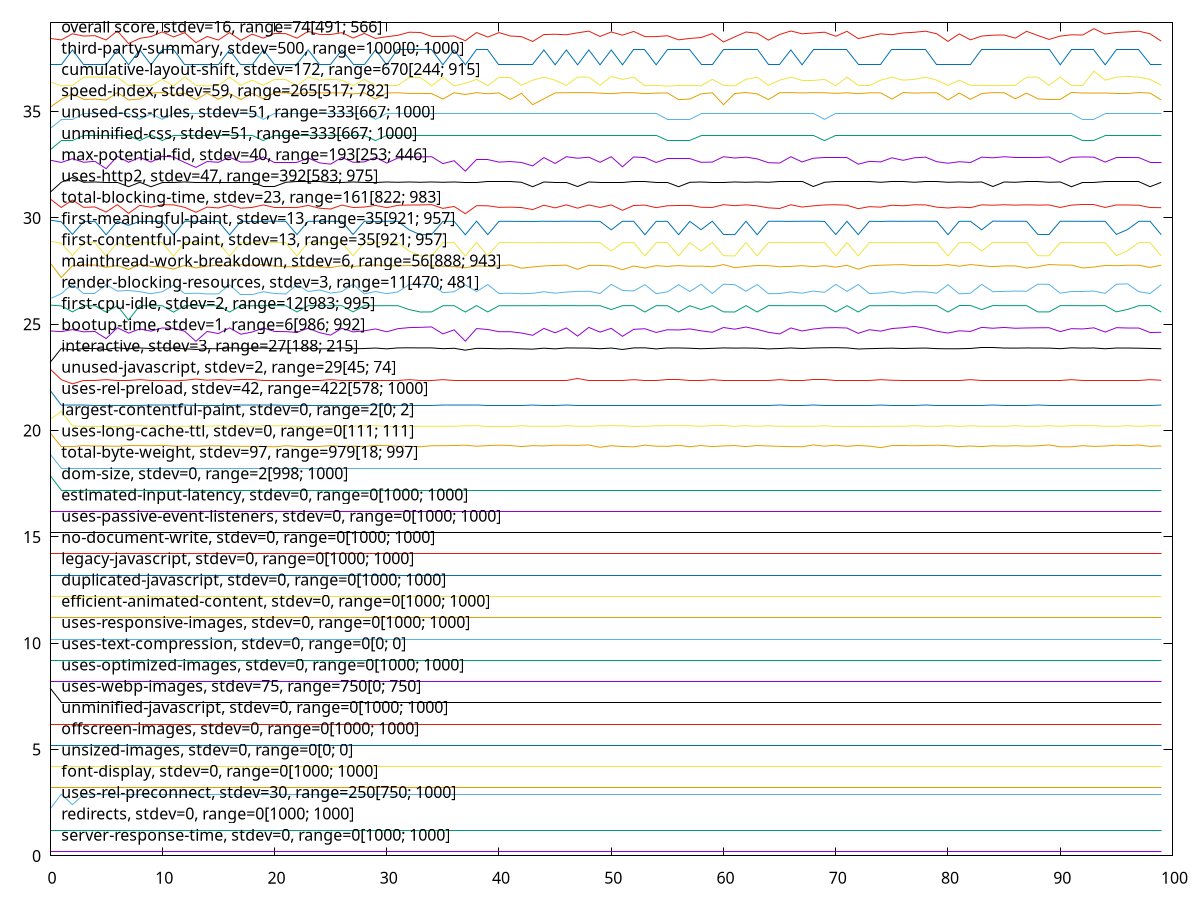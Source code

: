 $_serverResponseTime <<EOF
0.2
0.2
0.2
0.2
0.2
0.2
0.2
0.2
0.2
0.2
0.2
0.2
0.2
0.2
0.2
0.2
0.2
0.2
0.2
0.2
0.2
0.2
0.2
0.2
0.2
0.2
0.2
0.2
0.2
0.2
0.2
0.2
0.2
0.2
0.2
0.2
0.2
0.2
0.2
0.2
0.2
0.2
0.2
0.2
0.2
0.2
0.2
0.2
0.2
0.2
0.2
0.2
0.2
0.2
0.2
0.2
0.2
0.2
0.2
0.2
0.2
0.2
0.2
0.2
0.2
0.2
0.2
0.2
0.2
0.2
0.2
0.2
0.2
0.2
0.2
0.2
0.2
0.2
0.2
0.2
0.2
0.2
0.2
0.2
0.2
0.2
0.2
0.2
0.2
0.2
0.2
0.2
0.2
0.2
0.2
0.2
0.2
0.2
0.2
0.2
EOF
$_redirects <<EOF
1.2
1.2
1.2
1.2
1.2
1.2
1.2
1.2
1.2
1.2
1.2
1.2
1.2
1.2
1.2
1.2
1.2
1.2
1.2
1.2
1.2
1.2
1.2
1.2
1.2
1.2
1.2
1.2
1.2
1.2
1.2
1.2
1.2
1.2
1.2
1.2
1.2
1.2
1.2
1.2
1.2
1.2
1.2
1.2
1.2
1.2
1.2
1.2
1.2
1.2
1.2
1.2
1.2
1.2
1.2
1.2
1.2
1.2
1.2
1.2
1.2
1.2
1.2
1.2
1.2
1.2
1.2
1.2
1.2
1.2
1.2
1.2
1.2
1.2
1.2
1.2
1.2
1.2
1.2
1.2
1.2
1.2
1.2
1.2
1.2
1.2
1.2
1.2
1.2
1.2
1.2
1.2
1.2
1.2
1.2
1.2
1.2
1.2
1.2
1.2
EOF
$_usesRelPreconnect <<EOF
2.2
2.9000000000000004
2.410419998486837
2.9000000000000004
2.9000000000000004
2.9000000000000004
2.9000000000000004
2.9000000000000004
2.9000000000000004
2.9000000000000004
2.9000000000000004
2.9000000000000004
2.9000000000000004
2.9000000000000004
2.9000000000000004
2.9000000000000004
2.9000000000000004
2.9000000000000004
2.9000000000000004
2.9000000000000004
2.9000000000000004
2.9000000000000004
2.9000000000000004
2.9000000000000004
2.9000000000000004
2.9000000000000004
2.9000000000000004
2.9000000000000004
2.9000000000000004
2.9000000000000004
2.9000000000000004
2.9000000000000004
2.9000000000000004
2.9000000000000004
2.9000000000000004
2.9000000000000004
2.9000000000000004
2.9000000000000004
2.9000000000000004
2.9000000000000004
2.9000000000000004
2.9000000000000004
2.9000000000000004
2.9000000000000004
2.9000000000000004
2.9000000000000004
2.9000000000000004
2.9000000000000004
2.9000000000000004
2.9000000000000004
2.9000000000000004
2.9000000000000004
2.9000000000000004
2.9000000000000004
2.9000000000000004
2.9000000000000004
2.9000000000000004
2.9000000000000004
2.9000000000000004
2.9000000000000004
2.9000000000000004
2.9000000000000004
2.9000000000000004
2.9000000000000004
2.9000000000000004
2.9000000000000004
2.9000000000000004
2.9000000000000004
2.9000000000000004
2.9000000000000004
2.9000000000000004
2.9000000000000004
2.9000000000000004
2.9000000000000004
2.9000000000000004
2.9000000000000004
2.9000000000000004
2.9000000000000004
2.9000000000000004
2.9000000000000004
2.9000000000000004
2.9000000000000004
2.9000000000000004
2.9000000000000004
2.9000000000000004
2.9000000000000004
2.9000000000000004
2.9000000000000004
2.9000000000000004
2.9000000000000004
2.9000000000000004
2.9000000000000004
2.9000000000000004
2.9000000000000004
2.9000000000000004
2.9000000000000004
2.9000000000000004
2.9000000000000004
2.9000000000000004
2.9000000000000004
EOF
$_fontDisplay <<EOF
3.2
3.2
3.2
3.2
3.2
3.2
3.2
3.2
3.2
3.2
3.2
3.2
3.2
3.2
3.2
3.2
3.2
3.2
3.2
3.2
3.2
3.2
3.2
3.2
3.2
3.2
3.2
3.2
3.2
3.2
3.2
3.2
3.2
3.2
3.2
3.2
3.2
3.2
3.2
3.2
3.2
3.2
3.2
3.2
3.2
3.2
3.2
3.2
3.2
3.2
3.2
3.2
3.2
3.2
3.2
3.2
3.2
3.2
3.2
3.2
3.2
3.2
3.2
3.2
3.2
3.2
3.2
3.2
3.2
3.2
3.2
3.2
3.2
3.2
3.2
3.2
3.2
3.2
3.2
3.2
3.2
3.2
3.2
3.2
3.2
3.2
3.2
3.2
3.2
3.2
3.2
3.2
3.2
3.2
3.2
3.2
3.2
3.2
3.2
3.2
EOF
$_unsizedImages <<EOF
4.2
4.2
4.2
4.2
4.2
4.2
4.2
4.2
4.2
4.2
4.2
4.2
4.2
4.2
4.2
4.2
4.2
4.2
4.2
4.2
4.2
4.2
4.2
4.2
4.2
4.2
4.2
4.2
4.2
4.2
4.2
4.2
4.2
4.2
4.2
4.2
4.2
4.2
4.2
4.2
4.2
4.2
4.2
4.2
4.2
4.2
4.2
4.2
4.2
4.2
4.2
4.2
4.2
4.2
4.2
4.2
4.2
4.2
4.2
4.2
4.2
4.2
4.2
4.2
4.2
4.2
4.2
4.2
4.2
4.2
4.2
4.2
4.2
4.2
4.2
4.2
4.2
4.2
4.2
4.2
4.2
4.2
4.2
4.2
4.2
4.2
4.2
4.2
4.2
4.2
4.2
4.2
4.2
4.2
4.2
4.2
4.2
4.2
4.2
4.2
EOF
$_offscreenImages <<EOF
5.2
5.2
5.2
5.2
5.2
5.2
5.2
5.2
5.2
5.2
5.2
5.2
5.2
5.2
5.2
5.2
5.2
5.2
5.2
5.2
5.2
5.2
5.2
5.2
5.2
5.2
5.2
5.2
5.2
5.2
5.2
5.2
5.2
5.2
5.2
5.2
5.2
5.2
5.2
5.2
5.2
5.2
5.2
5.2
5.2
5.2
5.2
5.2
5.2
5.2
5.2
5.2
5.2
5.2
5.2
5.2
5.2
5.2
5.2
5.2
5.2
5.2
5.2
5.2
5.2
5.2
5.2
5.2
5.2
5.2
5.2
5.2
5.2
5.2
5.2
5.2
5.2
5.2
5.2
5.2
5.2
5.2
5.2
5.2
5.2
5.2
5.2
5.2
5.2
5.2
5.2
5.2
5.2
5.2
5.2
5.2
5.2
5.2
5.2
5.2
EOF
$_unminifiedJavascript <<EOF
6.2
6.2
6.2
6.2
6.2
6.2
6.2
6.2
6.2
6.2
6.2
6.2
6.2
6.2
6.2
6.2
6.2
6.2
6.2
6.2
6.2
6.2
6.2
6.2
6.2
6.2
6.2
6.2
6.2
6.2
6.2
6.2
6.2
6.2
6.2
6.2
6.2
6.2
6.2
6.2
6.2
6.2
6.2
6.2
6.2
6.2
6.2
6.2
6.2
6.2
6.2
6.2
6.2
6.2
6.2
6.2
6.2
6.2
6.2
6.2
6.2
6.2
6.2
6.2
6.2
6.2
6.2
6.2
6.2
6.2
6.2
6.2
6.2
6.2
6.2
6.2
6.2
6.2
6.2
6.2
6.2
6.2
6.2
6.2
6.2
6.2
6.2
6.2
6.2
6.2
6.2
6.2
6.2
6.2
6.2
6.2
6.2
6.2
6.2
6.2
EOF
$_usesWebpImages <<EOF
7.9
7.2
7.2
7.2
7.2
7.2
7.2
7.2
7.2
7.2
7.2
7.2
7.2
7.2
7.2
7.2
7.2
7.2
7.2
7.2
7.2
7.2
7.2
7.2
7.2
7.2
7.2
7.2
7.2
7.2
7.2
7.2
7.2
7.2
7.2
7.2
7.2
7.2
7.2
7.2
7.2
7.2
7.2
7.2
7.2
7.2
7.2
7.2
7.2
7.2
7.2
7.2
7.2
7.2
7.2
7.2
7.2
7.2
7.2
7.2
7.2
7.2
7.2
7.2
7.2
7.2
7.2
7.2
7.2
7.2
7.2
7.2
7.2
7.2
7.2
7.2
7.2
7.2
7.2
7.2
7.2
7.2
7.2
7.2
7.2
7.2
7.2
7.2
7.2
7.2
7.2
7.2
7.2
7.2
7.2
7.2
7.2
7.2
7.2
7.2
EOF
$_usesOptimizedImages <<EOF
8.2
8.2
8.2
8.2
8.2
8.2
8.2
8.2
8.2
8.2
8.2
8.2
8.2
8.2
8.2
8.2
8.2
8.2
8.2
8.2
8.2
8.2
8.2
8.2
8.2
8.2
8.2
8.2
8.2
8.2
8.2
8.2
8.2
8.2
8.2
8.2
8.2
8.2
8.2
8.2
8.2
8.2
8.2
8.2
8.2
8.2
8.2
8.2
8.2
8.2
8.2
8.2
8.2
8.2
8.2
8.2
8.2
8.2
8.2
8.2
8.2
8.2
8.2
8.2
8.2
8.2
8.2
8.2
8.2
8.2
8.2
8.2
8.2
8.2
8.2
8.2
8.2
8.2
8.2
8.2
8.2
8.2
8.2
8.2
8.2
8.2
8.2
8.2
8.2
8.2
8.2
8.2
8.2
8.2
8.2
8.2
8.2
8.2
8.2
8.2
EOF
$_usesTextCompression <<EOF
9.2
9.2
9.2
9.2
9.2
9.2
9.2
9.2
9.2
9.2
9.2
9.2
9.2
9.2
9.2
9.2
9.2
9.2
9.2
9.2
9.2
9.2
9.2
9.2
9.2
9.2
9.2
9.2
9.2
9.2
9.2
9.2
9.2
9.2
9.2
9.2
9.2
9.2
9.2
9.2
9.2
9.2
9.2
9.2
9.2
9.2
9.2
9.2
9.2
9.2
9.2
9.2
9.2
9.2
9.2
9.2
9.2
9.2
9.2
9.2
9.2
9.2
9.2
9.2
9.2
9.2
9.2
9.2
9.2
9.2
9.2
9.2
9.2
9.2
9.2
9.2
9.2
9.2
9.2
9.2
9.2
9.2
9.2
9.2
9.2
9.2
9.2
9.2
9.2
9.2
9.2
9.2
9.2
9.2
9.2
9.2
9.2
9.2
9.2
9.2
EOF
$_usesResponsiveImages <<EOF
10.2
10.2
10.2
10.2
10.2
10.2
10.2
10.2
10.2
10.2
10.2
10.2
10.2
10.2
10.2
10.2
10.2
10.2
10.2
10.2
10.2
10.2
10.2
10.2
10.2
10.2
10.2
10.2
10.2
10.2
10.2
10.2
10.2
10.2
10.2
10.2
10.2
10.2
10.2
10.2
10.2
10.2
10.2
10.2
10.2
10.2
10.2
10.2
10.2
10.2
10.2
10.2
10.2
10.2
10.2
10.2
10.2
10.2
10.2
10.2
10.2
10.2
10.2
10.2
10.2
10.2
10.2
10.2
10.2
10.2
10.2
10.2
10.2
10.2
10.2
10.2
10.2
10.2
10.2
10.2
10.2
10.2
10.2
10.2
10.2
10.2
10.2
10.2
10.2
10.2
10.2
10.2
10.2
10.2
10.2
10.2
10.2
10.2
10.2
10.2
EOF
$_efficientAnimatedContent <<EOF
11.2
11.2
11.2
11.2
11.2
11.2
11.2
11.2
11.2
11.2
11.2
11.2
11.2
11.2
11.2
11.2
11.2
11.2
11.2
11.2
11.2
11.2
11.2
11.2
11.2
11.2
11.2
11.2
11.2
11.2
11.2
11.2
11.2
11.2
11.2
11.2
11.2
11.2
11.2
11.2
11.2
11.2
11.2
11.2
11.2
11.2
11.2
11.2
11.2
11.2
11.2
11.2
11.2
11.2
11.2
11.2
11.2
11.2
11.2
11.2
11.2
11.2
11.2
11.2
11.2
11.2
11.2
11.2
11.2
11.2
11.2
11.2
11.2
11.2
11.2
11.2
11.2
11.2
11.2
11.2
11.2
11.2
11.2
11.2
11.2
11.2
11.2
11.2
11.2
11.2
11.2
11.2
11.2
11.2
11.2
11.2
11.2
11.2
11.2
11.2
EOF
$_duplicatedJavascript <<EOF
12.2
12.2
12.2
12.2
12.2
12.2
12.2
12.2
12.2
12.2
12.2
12.2
12.2
12.2
12.2
12.2
12.2
12.2
12.2
12.2
12.2
12.2
12.2
12.2
12.2
12.2
12.2
12.2
12.2
12.2
12.2
12.2
12.2
12.2
12.2
12.2
12.2
12.2
12.2
12.2
12.2
12.2
12.2
12.2
12.2
12.2
12.2
12.2
12.2
12.2
12.2
12.2
12.2
12.2
12.2
12.2
12.2
12.2
12.2
12.2
12.2
12.2
12.2
12.2
12.2
12.2
12.2
12.2
12.2
12.2
12.2
12.2
12.2
12.2
12.2
12.2
12.2
12.2
12.2
12.2
12.2
12.2
12.2
12.2
12.2
12.2
12.2
12.2
12.2
12.2
12.2
12.2
12.2
12.2
12.2
12.2
12.2
12.2
12.2
12.2
EOF
$_legacyJavascript <<EOF
13.2
13.2
13.2
13.2
13.2
13.2
13.2
13.2
13.2
13.2
13.2
13.2
13.2
13.2
13.2
13.2
13.2
13.2
13.2
13.2
13.2
13.2
13.2
13.2
13.2
13.2
13.2
13.2
13.2
13.2
13.2
13.2
13.2
13.2
13.2
13.2
13.2
13.2
13.2
13.2
13.2
13.2
13.2
13.2
13.2
13.2
13.2
13.2
13.2
13.2
13.2
13.2
13.2
13.2
13.2
13.2
13.2
13.2
13.2
13.2
13.2
13.2
13.2
13.2
13.2
13.2
13.2
13.2
13.2
13.2
13.2
13.2
13.2
13.2
13.2
13.2
13.2
13.2
13.2
13.2
13.2
13.2
13.2
13.2
13.2
13.2
13.2
13.2
13.2
13.2
13.2
13.2
13.2
13.2
13.2
13.2
13.2
13.2
13.2
13.2
EOF
$_noDocumentWrite <<EOF
14.2
14.2
14.2
14.2
14.2
14.2
14.2
14.2
14.2
14.2
14.2
14.2
14.2
14.2
14.2
14.2
14.2
14.2
14.2
14.2
14.2
14.2
14.2
14.2
14.2
14.2
14.2
14.2
14.2
14.2
14.2
14.2
14.2
14.2
14.2
14.2
14.2
14.2
14.2
14.2
14.2
14.2
14.2
14.2
14.2
14.2
14.2
14.2
14.2
14.2
14.2
14.2
14.2
14.2
14.2
14.2
14.2
14.2
14.2
14.2
14.2
14.2
14.2
14.2
14.2
14.2
14.2
14.2
14.2
14.2
14.2
14.2
14.2
14.2
14.2
14.2
14.2
14.2
14.2
14.2
14.2
14.2
14.2
14.2
14.2
14.2
14.2
14.2
14.2
14.2
14.2
14.2
14.2
14.2
14.2
14.2
14.2
14.2
14.2
14.2
EOF
$_usesPassiveEventListeners <<EOF
15.2
15.2
15.2
15.2
15.2
15.2
15.2
15.2
15.2
15.2
15.2
15.2
15.2
15.2
15.2
15.2
15.2
15.2
15.2
15.2
15.2
15.2
15.2
15.2
15.2
15.2
15.2
15.2
15.2
15.2
15.2
15.2
15.2
15.2
15.2
15.2
15.2
15.2
15.2
15.2
15.2
15.2
15.2
15.2
15.2
15.2
15.2
15.2
15.2
15.2
15.2
15.2
15.2
15.2
15.2
15.2
15.2
15.2
15.2
15.2
15.2
15.2
15.2
15.2
15.2
15.2
15.2
15.2
15.2
15.2
15.2
15.2
15.2
15.2
15.2
15.2
15.2
15.2
15.2
15.2
15.2
15.2
15.2
15.2
15.2
15.2
15.2
15.2
15.2
15.2
15.2
15.2
15.2
15.2
15.2
15.2
15.2
15.2
15.2
15.2
EOF
$_estimatedInputLatency <<EOF
16.2
16.2
16.2
16.2
16.2
16.2
16.2
16.2
16.2
16.2
16.2
16.2
16.2
16.2
16.2
16.2
16.2
16.2
16.2
16.2
16.2
16.2
16.2
16.2
16.2
16.2
16.2
16.2
16.2
16.2
16.2
16.2
16.2
16.2
16.2
16.2
16.2
16.2
16.2
16.2
16.2
16.2
16.2
16.2
16.2
16.2
16.2
16.2
16.2
16.2
16.2
16.2
16.2
16.2
16.2
16.2
16.2
16.2
16.2
16.2
16.2
16.2
16.2
16.2
16.2
16.2
16.2
16.2
16.2
16.2
16.2
16.2
16.2
16.2
16.2
16.2
16.2
16.2
16.2
16.2
16.2
16.2
16.2
16.2
16.2
16.2
16.2
16.2
16.2
16.2
16.2
16.2
16.2
16.2
16.2
16.2
16.2
16.2
16.2
16.2
EOF
$_domSize <<EOF
17.9
17.2
17.2
17.2
17.2
17.2
17.2
17.2
17.2
17.2
17.2
17.2
17.2
17.2
17.2
17.2
17.2
17.2
17.2
17.2
17.2
17.2
17.2
17.2
17.2
17.2
17.2
17.2
17.2
17.2
17.2
17.2
17.2
17.2
17.2
17.2
17.2
17.2
17.2
17.2
17.2
17.2
17.2
17.2
17.2
17.2
17.2
17.2
17.2
17.2
17.2
17.2
17.2
17.2
17.2
17.2
17.2
17.2
17.2
17.2
17.2
17.2
17.2
17.2
17.2
17.2
17.2
17.2
17.2
17.2
17.2
17.2
17.2
17.2
17.2
17.2
17.2
17.2
17.2
17.2
17.2
17.2
17.2
17.2
17.2
17.2
17.2
17.2
17.2
17.2
17.2
17.2
17.2
17.2
17.2
17.2
17.2
17.2
17.2
17.2
EOF
$_totalByteWeight <<EOF
18.9
18.20001878375414
18.20000023935537
18.200000277148717
18.20000034013788
18.2000004913131
18.200000201562123
18.20000034013788
18.200000440921166
18.20000031494218
18.20000060469566
18.2
18.200000327540025
18.200000151171302
18.200000503911113
18.200000415725274
18.200000277148717
18.20000025195314
18.20000016376899
18.20000005039024
18.200000113378312
18.200000125975965
18.20000036533363
18.200000100780674
18.20000017636669
18.200000503911113
18.20000055430329
18.200000125975965
18.200000226757606
18.200000566901362
18.200000277148717
18.200000012597542
18.20000013857363
18.20000006298783
18.200000415725274
18.20000061729378
18.20000036533363
18.20000034013788
18.20000025195314
18.200000277148717
18.20000051650914
18.20000008818305
18.20000031494218
18.20000016376899
18.2000001889644
18.2
18.200000377931524
18.200000289746527
18.200000201562123
18.200000403127344
18.200000302344346
18.20000025195314
18.20000013857363
18.200000151171302
18.200000503911113
18.20000013857363
18.20000045351913
18.20000052910718
18.200000264550923
18.200000125975965
18.200000277148717
18.20000023935537
18.20000017636669
18.2000004787151
18.200000264550923
18.20000031494218
18.200000125975965
18.20000006298783
18.200000680284575
18.200000201562123
18.200000125975965
18.200000201562123
18.20000034013788
18.200000277148717
18.200000037792663
18.20000039052943
18.20000055430329
18.200000201562123
18.20000046611711
18.20000051650914
18.200000415725274
18.20000023935537
18.20000023935537
18.20000031494218
18.20000039052943
18.20000035273575
18.200000377931524
18.20000052910718
18.200000428323214
18.20000051650914
18.20000013857363
18.200000289746527
18.20000021415986
18.20000039052943
18.20000025195314
18.200000327540025
18.200000377931524
18.20000021415986
18.200000125975965
18.200000264550923
EOF
$_usesLongCacheTtl <<EOF
19.9
19.246865894717427
19.24960681472533
19.295113666606703
19.27510473847314
19.272905802415284
19.2627740882392
19.298659737684506
19.296747603199076
19.28716837494848
19.308277140124183
19.270197793900564
19.273725808810262
19.262221300069946
19.281956547943086
19.28444806473996
19.266327408009783
19.260854644075987
19.25838854448015
19.253436718927198
19.2372750499208
19.28689503451437
19.254543558334415
19.249877334882996
19.249883272194673
19.293206390833156
19.26413462261942
19.269299146003934
19.249070879862945
19.30280407194343
19.294532963025485
19.261941843600653
19.265786867444444
19.239481538263316
19.28989438383395
19.29044846787001
19.299341848499527
19.31347842931008
19.266091664899957
19.29428751163513
19.31623490506502
19.300592804396327
19.248810642280574
19.292647455048787
19.281136532604343
19.3123773731983
19.311557580539343
19.305798634689513
19.322801483424172
19.215444246483166
19.289068234576764
19.253403064927948
19.234815152239044
19.316222654038675
19.26714740725616
19.25920853509987
19.30828326557212
19.240826974109442
19.30000505683437
19.246319243147337
19.27976984235187
19.297019671595574
19.248244775298932
19.29949942380659
19.27719557122184
19.258409290002366
19.249058629928033
19.243312666588793
19.325535022276334
19.268008059823575
19.31457029878043
19.258661874588153
19.30141284087873
19.27043226273323
19.2
19.294026419288357
19.299507080527736
19.289245714942574
19.301255265172205
19.311290101005845
19.291276149965636
19.24599261349395
19.275926278554675
19.248197596086552
19.288357854130012
19.27230582610432
19.289634568599606
19.26991137019689
19.287148723528063
19.324162126034953
19.24040961276723
19.23892723593513
19.29322560598054
19.257568554752407
19.274011394813545
19.314576424279167
19.29294613802953
19.321589302915253
19.255922452945207
19.281405277028455
EOF
$_largestContentfulPaint <<EOF
20.518104906007697
20.9
20.222169329375536
20.20097288612636
20.201347331129217
20.20123550996612
20.201230352218104
20.226378609133302
20.229356692820218
20.200946814804137
20.229466024688556
20.200903591701273
20.200009897189478
20.226330756247613
20.20111218026573
20.2262719719245
20.201124234858167
20.226692657651114
20.20091760530997
20.22974543704876
20.227455195509133
20.226362479521015
20.201470198520763
20.201617483631683
20.20168411882899
20.226768817495945
20.201255944992315
20.201746627565235
20.227034646317872
20.228980939871434
20.20158275933597
20.20132420193095
20.201435285691947
20.201287318148694
20.20170436539979
20.200991812763046
20.201380018159956
20.226280785914778
20.230685974450505
20.20142408189088
20.2014265076089
20.20141185708524
20.22650438216786
20.201035013793867
20.201591190387354
20.201219056695574
20.23037802514288
20.201402617483033
20.201459761114567
20.226544899103494
20.23001942695107
20.227043876343842
20.2
20.20134222797735
20.22664003915321
20.229816377286248
20.229436164139834
20.229332067795646
20.20186462353004
20.22741798631154
20.22748637547543
20.201321678104
20.230345239651534
20.20138796357309
20.227092578771362
20.20176086178862
20.20131309800766
20.201655866946474
20.201781304309424
20.229496664286494
20.201605090333466
20.20147302258449
20.201478599850205
20.20157134864212
20.201054536365287
20.20173456746957
20.20140294330098
20.23000750857914
20.20177546956171
20.201584782878022
20.226479251055597
20.20160098845582
20.227026508241522
20.201611634564742
20.202090174611097
20.201534090225564
20.23007375783142
20.201528681533908
20.20175746954795
20.23026119866015
20.201604586070463
20.23023929238061
20.229458940725355
20.22974189110812
20.201605690658333
20.20186358148892
20.231198116071806
20.201370638252655
20.22684400117649
20.226346343560927
EOF
$_usesRelPreload <<EOF
21.9
21.2
21.203689064558628
21.201844532279313
21.20276679841897
21.20276679841897
21.20276679841897
21.20276679841897
21.20276679841897
21.201844532279313
21.20276679841897
21.201844532279313
21.20276679841897
21.201844532279313
21.201844532279313
21.201844532279313
21.201844532279313
21.20276679841897
21.201844532279313
21.20276679841897
21.203689064558628
21.20276679841897
21.20276679841897
21.20276679841897
21.20276679841897
21.20276679841897
21.20276679841897
21.20276679841897
21.20276679841897
21.201844532279313
21.20276679841897
21.20276679841897
21.20276679841897
21.20276679841897
21.20276679841897
21.201844532279313
21.20276679841897
21.201844532279313
21.203689064558628
21.20276679841897
21.20276679841897
21.20276679841897
21.20276679841897
21.201844532279313
21.20276679841897
21.20276679841897
21.203689064558628
21.20276679841897
21.20276679841897
21.20276679841897
21.20276679841897
21.20276679841897
21.20276679841897
21.20276679841897
21.20276679841897
21.20276679841897
21.20276679841897
21.20276679841897
21.203689064558628
21.203689064558628
21.203689064558628
21.20276679841897
21.20276679841897
21.20276679841897
21.20276679841897
21.203689064558628
21.20276679841897
21.20276679841897
21.203689064558628
21.20276679841897
21.20276679841897
21.20276679841897
21.20276679841897
21.20276679841897
21.201844532279313
21.20276679841897
21.20276679841897
21.20276679841897
21.203689064558628
21.20276679841897
21.20276679841897
21.20276679841897
21.20276679841897
21.20276679841897
21.203689064558628
21.20276679841897
21.20276679841897
21.20276679841897
21.203689064558628
21.20276679841897
21.20276679841897
21.20276679841897
21.20276679841897
21.20276679841897
21.20276679841897
21.203689064558628
21.203689064558628
21.20276679841897
21.20276679841897
21.201844532279313
EOF
$_unusedJavascript <<EOF
22.9
22.396
22.2
22.368
22.368
22.396
22.368
22.368
22.396
22.368
22.368
22.34
22.368
22.424
22.368
22.396
22.368
22.396
22.396
22.368
22.368
22.368
22.368
22.368
22.368
22.396
22.368
22.368
22.368
22.368
22.368
22.368
22.396
22.368
22.368
22.396
22.368
22.368
22.368
22.368
22.368
22.368
22.368
22.368
22.368
22.368
22.368
22.451999999999998
22.368
22.368
22.368
22.368
22.396
22.368
22.368
22.396
22.396
22.368
22.368
22.396
22.368
22.368
22.368
22.368
22.368
22.396
22.368
22.368
22.396
22.396
22.368
22.368
22.368
22.368
22.396
22.368
22.34
22.34
22.368
22.368
22.368
22.368
22.396
22.368
22.368
22.368
22.368
22.368
22.368
22.368
22.368
22.396
22.368
22.368
22.368
22.368
22.368
22.368
22.396
22.368
EOF
$_interactive <<EOF
23.2
23.85781797353029
23.79384065717683
23.860005318979226
23.859973116914787
23.81673295984904
23.894256595006684
23.845173729297088
23.886901919825974
23.85711617488445
23.888560867074997
23.870310639353644
23.848445841018638
23.814019405698343
23.853933710786208
23.850977557055145
23.89073046640146
23.86614842975899
23.86687975459374
23.88281078823924
23.854261329943775
23.847398865004564
23.85850706067012
23.873593705635415
23.845452267706364
23.849536482225727
23.886343829372287
23.849495118329433
23.85920942722726
23.88274241555136
23.84448770922309
23.888559142760993
23.893644018617895
23.887733388820166
23.888725209852655
23.851949679298077
23.870656261364353
23.78283693369057
23.867093950825673
23.86401431844966
23.84657300995395
23.85668155177028
23.844800962101537
23.83045849828844
23.875885329524337
23.842593293798902
23.88853792047744
23.883941308963013
23.87941884842705
23.84944611435912
23.88173772306267
23.81458560340738
23.88841231270136
23.89240778074911
23.841439137875774
23.885986515714137
23.88681679059974
23.873076732497125
23.849807067519905
23.867362203015315
23.888186968398823
23.87966609538485
23.882982518604297
23.875818230947466
23.8422334581522
23.859503568217914
23.88623948351703
23.859985258655335
23.884550062121637
23.894945722305284
23.9
23.887863623479834
23.838198026213234
23.854046035221987
23.864909686363713
23.87697185416655
23.85999410102621
23.873989536657188
23.881280681663473
23.854912933035756
23.84720068567557
23.84928369294032
23.862911383224112
23.8946485508696
23.89452280871428
23.88232172954743
23.879144995540983
23.884910997392804
23.8830299573788
23.87944851219865
23.852785017964298
23.893094561308995
23.87836164765469
23.8857144685129
23.84809551051395
23.88283132670671
23.883100983767473
23.87513445285205
23.86283559070191
23.85105885735089
EOF
$_bootupTime <<EOF
24.68781148029584
24.65207957449089
24.748850917640585
24.644384594841338
24.662258208463207
24.32738616743162
24.83715525998968
24.58281012329138
24.779386814319892
24.676189767593726
24.825932968998956
24.810690576094967
24.671052396345534
24.2
24.66243328019273
24.563830429098527
24.82971717631029
24.5312235253572
24.634003348257938
24.827436855728624
24.662870896943776
24.654248025031837
24.619053527436023
24.82082127284704
24.606129057051156
24.490257757141435
24.81307289947778
24.640615294886047
24.692275350333976
24.78002018099998
24.645649382709152
24.79340925749735
24.842780365292924
24.856277701350102
24.874830025421094
24.54739888131966
24.73802201871245
24.20579127158018
24.797478552281888
24.755637799401196
24.650261089160836
24.651639758447487
24.58975551901708
24.48087152727848
24.805183322559515
24.600374247198268
24.825852368713896
24.4449260434407
24.8524695575549
24.631518725480053
24.808278069881833
24.43373123163441
24.763484619537042
24.789358585054313
24.615121405697828
24.74268624122882
24.732754663861787
24.782716528505176
24.69216027356983
24.623543139010284
24.84703414632436
24.76839366954665
24.870826132027982
24.758646684901294
24.620927779006617
24.543926597278947
24.82767843638559
24.684464537637886
24.775113016178018
24.832476568280818
24.841608806224055
24.82456228110244
24.572777843580937
24.745126382622466
24.675232896263896
24.799877772487083
24.838062861605888
24.9
24.8139384406257
24.67084896769051
24.587493029061
24.692908159012262
24.664620470070158
24.855273567954114
24.813208166938654
24.851118880816166
24.812829393168304
24.826792484378814
24.834804056348457
24.838383082743064
24.654716593089294
24.793737310866483
24.780240433401918
24.833172452240042
24.633441595753315
24.8392367281534
24.824696707654393
24.823217472901067
24.611481009554197
24.62330550626397
EOF
$_firstCpuIdle <<EOF
25.9
25.86515695969545
25.583587365388425
25.87122661281709
25.873843730974617
25.574736541073825
25.873205094793033
25.2
25.873144262669626
25.87120090243146
25.87383571233962
25.570079178113787
25.875148333929257
25.872958904309684
25.87231839275024
25.8724947684624
25.57367088719116
25.874383853185254
25.870300512640096
25.874781712001298
25.876659393927714
25.872881766065728
25.578416247867306
25.87530480800087
25.876457368117002
25.874748804148854
25.873435900105484
25.581693736388452
25.87548080007834
25.871845635684995
25.875494281255666
25.873748199570652
25.68876391753661
25.576155970242457
25.581337330073023
25.871741014103304
25.87440017082255
25.573880342304033
25.877988770995376
25.577511056669167
25.874745503226208
25.874480949292096
25.87337088533809
25.871791263713686
25.87604276556328
25.87340008296072
25.877276352484323
25.874391061050048
25.874955512882398
25.873771056803346
25.690711601298833
25.876038077995037
25.874725697173325
25.576101129950953
25.87371681908491
25.87500540052103
25.576169540099446
25.873034322144182
25.694097112546604
25.87712624827686
25.58315158201633
25.5761149401239
25.876243286943033
25.57702553976143
25.875333478914886
25.876877155095173
25.87306695572807
25.876209590575236
25.877013014470602
25.873316398048928
25.57970612048451
25.87506357899477
25.578492123157623
25.875304008784973
25.872507335334916
25.87669425092939
25.874151236518088
25.875426172132205
25.877232589824768
25.87595239642249
25.575442383779247
25.875671595309772
25.875577356167238
25.691031391378143
25.87926848620937
25.876072585308698
25.876268806736793
25.875693455116604
25.582132223328728
25.58115248485363
25.876234912938493
25.87661427490658
25.873778475125963
25.874781311920522
25.87588136484669
25.584075306860413
25.697912635225507
25.874791113795442
25.875174816514143
25.57445043282694
EOF
$_renderBlockingResources <<EOF
26.2
26.43846153846154
26.88461538461538
26.43076923076923
26.43076923076923
26.86153846153846
26.56153846153846
26.59230769230769
26.53076923076923
26.43846153846154
26.53076923076923
26.846153846153843
26.446153846153845
26.46153846153846
26.423076923076923
26.43076923076923
26.85384615384615
26.423076923076923
26.423076923076923
26.53076923076923
26.446153846153845
26.423076923076923
26.869230769230764
26.53846153846154
26.615384615384613
26.46923076923077
26.53846153846154
26.88461538461538
26.43076923076923
26.53846153846154
26.43846153846154
26.523076923076925
26.869230769230764
26.86153846153846
26.876923076923074
26.484615384615385
26.53076923076923
26.85384615384615
26.53846153846154
26.869230769230764
26.446153846153845
26.46153846153846
26.43846153846154
26.453846153846154
26.53076923076923
26.46153846153846
26.515384615384615
26.546153846153846
26.553846153846155
26.446153846153845
26.876923076923074
26.59230769230769
26.56923076923077
26.86153846153846
26.43846153846154
26.523076923076925
26.86153846153846
26.53846153846154
26.88461538461538
26.446153846153845
26.88461538461538
26.86153846153846
26.553846153846155
26.869230769230764
26.43846153846154
26.446153846153845
26.523076923076925
26.46153846153846
26.56153846153846
26.5
26.876923076923074
26.546153846153846
26.869230769230764
26.446153846153845
26.46923076923077
26.53846153846154
26.453846153846154
26.53076923076923
26.523076923076925
26.46153846153846
26.86153846153846
26.43076923076923
26.46153846153846
26.876923076923074
26.53076923076923
26.546153846153846
26.56153846153846
26.553846153846155
26.88461538461538
26.876923076923074
26.46153846153846
26.553846153846155
26.553846153846155
26.56153846153846
26.453846153846154
26.88461538461538
26.9
26.53076923076923
26.446153846153845
26.86153846153846
EOF
$_mainthreadWorkBreakdown <<EOF
27.9
27.2
27.75046728284755
27.78858966965965
27.78174006007658
27.679520282616608
27.76533574207819
27.575834865274118
27.814066848824055
27.725761437933166
27.694004727368398
27.599737043164346
27.768221776509282
27.649040251008408
27.73186217918308
27.78907447497748
27.76461176097851
27.795585225041457
27.77547990910263
27.813032422917292
27.737269252114377
27.704674240650323
27.704504682888494
27.743925560025826
27.693649457846984
27.66604433642301
27.75629138277636
27.718336197197054
27.756250194570043
27.79085087096884
27.743552195911732
27.7508873803913
27.761870148842867
27.782118708877153
27.74989551223242
27.732738984600118
27.71398322552053
27.65562302874015
27.748089417578868
27.723336345394166
27.74930976992098
27.791583746201805
27.638062670126168
27.6968657712305
27.744146775515127
27.764878167100367
27.780948676162094
27.58206356542885
27.769066872742947
27.771239015998496
27.737956124980265
27.562500529966865
27.741628810942533
27.644710220126896
27.7569914321808
27.719345733415796
27.76213698225529
27.729417390305574
27.735700245909193
27.70318301850121
27.80624553398572
27.660103213125023
27.72111108121066
27.76102832527388
27.756119758778453
27.702758757236424
27.722594892876387
27.756373756246024
27.709133721745147
27.757636324662304
27.685602655957002
27.772130217117944
27.591071299723378
27.74686821418376
27.77702001988259
27.793525286172358
27.803979028939718
27.758246692334062
27.76138426856471
27.754649960662576
27.80637875792859
27.727855446042327
27.80979880292003
27.753536480316964
27.710091960203293
27.74574975701437
27.743213334116245
27.64694552373292
27.711070824684843
27.809692453034174
27.786979360589676
27.78001476511928
27.649621735443763
27.69165872023906
27.768514881748462
27.751114604098902
27.777657360752254
27.774237292353096
27.67180235574483
27.777155644645852
EOF
$_firstContentfulPaint <<EOF
28.9
28.819177245664424
28.22633741503019
28.833106564772397
28.839131612239807
28.2090626884987
28.83766029973747
28.65368119865767
28.837520188462967
28.833047432242857
28.839113134355586
28.2
28.842139346494232
28.83709330125484
28.835618624902928
28.836024633109282
28.206987392396755
28.84037650282053
28.830977281615514
28.84129381615634
28.84562667429772
28.836915666073363
28.21623628850379
28.84250028789975
28.84516020021007
28.841217932805353
28.838191957668606
28.22263572458324
28.84290630149941
28.834530619470726
28.84293740473554
28.83891147981448
28.437214811288136
28.211828472777047
28.22193936955478
28.834289893605046
28.84041411990434
28.20739521567866
28.84869792067033
28.214470520727744
28.84121032119536
28.840600345321935
28.838042187649748
28.83440551163255
28.84420310790503
28.838109447309105
28.847051651884335
28.840393119070917
28.841694620053826
28.838964148191224
28.441224380659886
28.844192288527005
28.841164650731166
28.211721582891307
28.83883917331969
28.841809675883887
28.211854922356107
28.83726698434704
28.448203606802345
28.846704899200194
28.225485260406113
28.21174850022236
28.844665966400598
28.2135237115102
28.842566428091505
28.846129558992487
28.83734214065423
28.84458818113045
28.846443345544
28.837916674548758
28.21875369663198
28.841943858194675
28.21638433189345
28.842498444229218
28.836053563429143
28.845707165547953
28.839840300135936
28.84278026923531
28.846950552677608
28.843994533445553
28.210437817193384
28.84334652541318
28.843129078682068
28.44188310017232
28.85165729233752
28.844271935746328
28.844724878014528
28.84339696673389
28.22349260381334
28.22157825856046
28.844646635525148
28.845522489227157
28.838981241920525
28.841292893585265
28.843830600370733
28.227291761121506
28.45608414567058
28.84131549641462
28.84220043140189
28.20850541329776
EOF
$_firstMeaningfulPaint <<EOF
29.9
29.819177245664424
29.22633741503019
29.833106564772397
29.839131612239807
29.2090626884987
29.83766029973747
29.65368119865767
29.837520188462967
29.833047432242857
29.839113134355586
29.2
29.842139346494232
29.83709330125484
29.835618624902928
29.836024633109282
29.206987392396755
29.84037650282053
29.830977281615514
29.84129381615634
29.84562667429772
29.836915666073363
29.21623628850379
29.84250028789975
29.84516020021007
29.841217932805353
29.838191957668606
29.22263572458324
29.84290630149941
29.834530619470726
29.84293740473554
29.83891147981448
29.437214811288136
29.211828472777047
29.22193936955478
29.834289893605046
29.84041411990434
29.20739521567866
29.84869792067033
29.214470520727744
29.84121032119536
29.840600345321935
29.838042187649748
29.83440551163255
29.84420310790503
29.838109447309105
29.847051651884335
29.840393119070917
29.841694620053826
29.838964148191224
29.441224380659886
29.844192288527005
29.841164650731166
29.211721582891307
29.83883917331969
29.841809675883887
29.211854922356107
29.83726698434704
29.448203606802345
29.846704899200194
29.225485260406113
29.21174850022236
29.844665966400598
29.2135237115102
29.842566428091505
29.846129558992487
29.83734214065423
29.84458818113045
29.846443345544
29.837916674548758
29.21875369663198
29.841943858194675
29.21638433189345
29.842498444229218
29.836053563429143
29.845707165547953
29.839840300135936
29.84278026923531
29.846950552677608
29.843994533445553
29.210437817193384
29.84334652541318
29.843129078682068
29.44188310017232
29.85165729233752
29.844271935746328
29.844724878014528
29.84339696673389
29.22349260381334
29.22157825856046
29.844646635525148
29.845522489227157
29.838981241920525
29.841292893585265
29.843830600370733
29.227291761121506
29.45608414567058
29.84131549641462
29.84220043140189
29.20850541329776
EOF
$_totalBlockingTime <<EOF
30.9
30.493381748308963
30.843888223520683
30.49818423479128
30.517209003700927
30.27718825698314
30.62463538059799
30.216711319546977
30.5945561363822
30.502968360220816
30.624635380597994
30.616152047734253
30.498184234791275
30.26629109301634
30.51248090104761
30.46909940385626
30.60757955039475
30.45926345053975
30.493381748308963
30.61187687317965
30.498184234791285
30.498184234791285
30.488561057807818
30.59017166841744
30.45926345053975
30.419248330282166
30.60757955039475
30.488561057807814
30.512480901047606
30.590171668417423
30.483722320549823
30.5945561363822
30.60757955039475
30.611876873179654
30.624635380597994
30.449359099329993
30.54056161325534
30.2
30.576890333856426
30.572421073780692
30.49818423479127
30.507733967811873
30.488561057807807
30.393719192436528
30.598919036809196
30.473991335831375
30.616152047734253
30.45926345053975
30.611876873179643
30.493381748308966
30.611876873179643
30.357351113000412
30.585765780014984
30.603260223341973
30.48372232054983
30.572421073780692
30.585765780014984
30.59017166841743
30.502968360220812
30.49338174830895
30.624635380597987
30.57689033385643
30.616152047734253
30.567930988576297
30.473991335831364
30.444381670341286
30.620404930949547
30.512480901047613
30.567930988576293
30.611876873179643
30.620404930949537
30.598919036809196
30.434377097821567
30.531278770687685
30.507733967811877
30.598919036809196
30.572421073780692
30.62040493094954
30.61187687317964
30.50773396781187
30.469099403856266
30.512480901047613
30.483722320549823
30.61615204773425
30.598919036809203
30.620404930949537
30.603260223341973
30.616152047734246
30.60326022334198
30.61187687317965
30.493381748308956
30.603260223341977
30.611876873179643
30.611876873179646
30.493381748308956
30.611876873179636
30.607579550394757
30.598919036809203
30.48856105780782
30.483722320549813
EOF
$_usesHttp2 <<EOF
31.2
31.67659574468085
31.9
31.67659574468085
31.69148936170213
31.67659574468085
31.67659574468085
31.46808510638298
31.67659574468085
31.46808510638298
31.67659574468085
31.67659574468085
31.69148936170213
31.67659574468085
31.67659574468085
31.67659574468085
31.67659574468085
31.67659574468085
31.67659574468085
31.46808510638298
31.46808510638298
31.67659574468085
31.69148936170213
31.69148936170213
31.69148936170213
31.67659574468085
31.67659574468085
31.69148936170213
31.67659574468085
31.67659574468085
31.69148936170213
31.67659574468085
31.69148936170213
31.67659574468085
31.69148936170213
31.67659574468085
31.69148936170213
31.67659574468085
31.67659574468085
31.69148936170213
31.69148936170213
31.69148936170213
31.67659574468085
31.46808510638298
31.69148936170213
31.67659574468085
31.67659574468085
31.478014184397164
31.69148936170213
31.67659574468085
31.67659574468085
31.67659574468085
31.69148936170213
31.69148936170213
31.67659574468085
31.67659574468085
31.46808510638298
31.67659574468085
31.69148936170213
31.67659574468085
31.67659574468085
31.69148936170213
31.67659574468085
31.69148936170213
31.67659574468085
31.69148936170213
31.69148936170213
31.69148936170213
31.478014184397164
31.67659574468085
31.69148936170213
31.69148936170213
31.69148936170213
31.69148936170213
31.67659574468085
31.69148936170213
31.69148936170213
31.67659574468085
31.69148936170213
31.69148936170213
31.67659574468085
31.69148936170213
31.67659574468085
31.69148936170213
31.478014184397164
31.69148936170213
31.67659574468085
31.69148936170213
31.69148936170213
31.67659574468085
31.69148936170213
31.46808510638298
31.67659574468085
31.67659574468085
31.69148936170213
31.69148936170213
31.69148936170213
31.69148936170213
31.46808510638298
31.67659574468085
EOF
$_maxPotentialFid <<EOF
32.71923152294729
32.60784405356639
32.7875849898109
32.61684769319915
32.66262465329954
32.31652529773117
32.899999999999984
32.61684769319915
32.848148903318624
32.62590184610932
32.900000000000006
32.86873946996759
32.60784405356637
32.37588068574939
32.65336792889513
32.61684769319915
32.858419131485086
32.62590184610932
32.635006569300614
32.868739469967615
32.60784405356637
32.60784405356639
32.60784405356637
32.81763985911275
32.58998806129639
32.529072610302755
32.848148903318624
32.616847693199134
32.6350065693006
32.848148903318624
32.58113557017663
32.81763985911275
32.858419131485086
32.86873946996759
32.87910980835381
32.55487918844109
32.69069941809022
32.2
32.757985975837656
32.757985975837656
32.62590184610931
32.65336792889513
32.60784405356635
32.44626305825512
32.8379288874355
32.56358121675816
32.87910980835379
32.80757100980117
32.858419131485086
32.61684769319915
32.87910980835379
32.40668382985472
32.868739469967615
32.8379288874355
32.60784405356639
32.81763985911275
32.81763985911277
32.81763985911277
32.61684769319915
32.62590184610931
32.87910980835379
32.81763985911275
32.858419131485086
32.777667935789154
32.5988908652197
32.58113557017663
32.87910980835379
32.6350065693006
32.80757100980117
32.858419131485086
32.858419131485086
32.8379288874355
32.529072610302755
32.6626246532995
32.635006569300614
32.827759177516484
32.70966998465212
32.827759177516484
32.858419131485064
32.644161914671336
32.572333315596325
32.644161914671365
32.60784405356637
32.858419131485064
32.827759177516505
32.87910980835379
32.858419131485086
32.858419131485064
32.83792888743552
32.868739469967615
32.60784405356637
32.848148903318624
32.86873946996759
32.858419131485086
32.62590184610932
32.858419131485064
32.8584191314851
32.83792888743552
32.5988908652197
32.59889086521969
EOF
$_unminifiedCss <<EOF
33.2
33.6375
33.6375
33.900000000000006
33.900000000000006
33.900000000000006
33.900000000000006
33.900000000000006
33.6375
33.900000000000006
33.6375
33.900000000000006
33.900000000000006
33.900000000000006
33.900000000000006
33.900000000000006
33.900000000000006
33.900000000000006
33.900000000000006
33.6375
33.900000000000006
33.900000000000006
33.900000000000006
33.900000000000006
33.900000000000006
33.900000000000006
33.900000000000006
33.900000000000006
33.900000000000006
33.6375
33.900000000000006
33.900000000000006
33.900000000000006
33.900000000000006
33.900000000000006
33.900000000000006
33.900000000000006
33.900000000000006
33.900000000000006
33.900000000000006
33.900000000000006
33.900000000000006
33.900000000000006
33.900000000000006
33.900000000000006
33.900000000000006
33.900000000000006
33.900000000000006
33.900000000000006
33.900000000000006
33.900000000000006
33.900000000000006
33.900000000000006
33.900000000000006
33.900000000000006
33.6375
33.6375
33.6375
33.900000000000006
33.900000000000006
33.900000000000006
33.900000000000006
33.900000000000006
33.900000000000006
33.900000000000006
33.900000000000006
33.900000000000006
33.900000000000006
33.900000000000006
33.6375
33.900000000000006
33.900000000000006
33.900000000000006
33.900000000000006
33.900000000000006
33.900000000000006
33.900000000000006
33.900000000000006
33.900000000000006
33.900000000000006
33.900000000000006
33.900000000000006
33.900000000000006
33.900000000000006
33.900000000000006
33.900000000000006
33.900000000000006
33.900000000000006
33.900000000000006
33.900000000000006
33.900000000000006
33.900000000000006
33.6375
33.6375
33.900000000000006
33.900000000000006
33.900000000000006
33.900000000000006
33.900000000000006
33.900000000000006
EOF
$_unusedCssRules <<EOF
34.2
34.6375
34.6375
34.900000000000006
34.900000000000006
34.900000000000006
34.900000000000006
34.900000000000006
34.6375
34.900000000000006
34.6375
34.900000000000006
34.900000000000006
34.900000000000006
34.900000000000006
34.900000000000006
34.900000000000006
34.900000000000006
34.900000000000006
34.6375
34.900000000000006
34.900000000000006
34.900000000000006
34.900000000000006
34.900000000000006
34.900000000000006
34.900000000000006
34.900000000000006
34.900000000000006
34.6375
34.900000000000006
34.900000000000006
34.900000000000006
34.900000000000006
34.900000000000006
34.900000000000006
34.900000000000006
34.900000000000006
34.900000000000006
34.900000000000006
34.900000000000006
34.900000000000006
34.900000000000006
34.900000000000006
34.900000000000006
34.900000000000006
34.900000000000006
34.900000000000006
34.900000000000006
34.900000000000006
34.900000000000006
34.900000000000006
34.900000000000006
34.900000000000006
34.900000000000006
34.6375
34.6375
34.6375
34.900000000000006
34.900000000000006
34.900000000000006
34.900000000000006
34.900000000000006
34.900000000000006
34.900000000000006
34.900000000000006
34.900000000000006
34.900000000000006
34.900000000000006
34.6375
34.900000000000006
34.900000000000006
34.900000000000006
34.900000000000006
34.900000000000006
34.900000000000006
34.900000000000006
34.900000000000006
34.900000000000006
34.900000000000006
34.900000000000006
34.900000000000006
34.900000000000006
34.900000000000006
34.900000000000006
34.900000000000006
34.900000000000006
34.900000000000006
34.900000000000006
34.900000000000006
34.900000000000006
34.900000000000006
34.6375
34.6375
34.900000000000006
34.900000000000006
34.900000000000006
34.900000000000006
34.900000000000006
34.900000000000006
EOF
$_speedIndex <<EOF
35.2
35.576978493772735
35.837079534533466
35.574648413826345
35.59076039862433
35.544577737739644
35.895486825295656
35.54987142291975
35.59291630476481
35.87262709873183
35.89828677849756
35.808407557150446
35.86818372588488
35.56367632998666
35.86735305906618
35.57911580754426
35.846821719486286
35.567947248935226
35.867521514636
35.6010945255195
35.89245531988138
35.879615187313505
35.82777215231094
35.8953731153461
35.88347492058677
35.87844963602525
35.8810712891545
35.836754484955705
35.87924401082248
35.594624536856095
35.87855647925326
35.887108083348075
35.8536314863743
35.85473286649685
35.84711109570817
35.58993608063845
35.88895414720847
35.80520980758517
35.88977392859371
35.840481972390734
35.88076995357237
35.57125738754555
35.859512591194836
35.32640885339811
35.604967771807694
35.88001112960479
35.8891957595899
35.894124131778824
35.89292925459083
35.867779827920955
35.84320637430959
35.88814182468333
35.88893883658007
35.846274350921206
35.867123709311684
35.880354476310366
35.55962177135693
35.59355679684784
35.83608904297195
35.88400386620013
35.327291369346426
35.85007979270729
35.8980097999054
35.83282897382679
35.56501588250929
35.88757454664132
35.895128966669695
35.87941028695108
35.89365456967768
35.88406308942531
35.85806194662855
35.885768410675134
35.84354834025517
35.88178730963484
35.882446498845475
35.59037181127056
35.89563062161718
35.870963989358586
35.88489244592411
35.885032382796695
35.54734162422572
35.87343007898045
35.57834435036819
35.849209290441344
35.89206306992749
35.88602693865273
35.60570852984216
35.86951588441799
35.60038347447818
35.567352017439156
35.57648922930636
35.900000000000006
35.87558994534545
35.87103106122152
35.87553597138144
35.8526260845858
35.849788286979916
35.899463888601076
35.87089856830608
35.54957938164649
EOF
$_cumulativeLayoutShift <<EOF
36.40507156974436
36.2123654695774
36.236342237973915
36.621340558505274
36.62135815779985
36.62133345711143
36.621351056297854
36.23639274774918
36.236349533246766
36.21238732782682
36.51656227604194
36.212347831005566
36.62132604700786
36.23638952045332
36.21238413205486
36.23639274774918
36.621351056297854
36.23638601256677
36.478256323890605
36.23636075712822
36.51653355443302
36.51654668416403
36.21239755457664
36.62135815779985
36.47819522125202
36.51654039280361
36.478256323890605
36.21239755457664
36.51653355443302
36.23639274774918
36.21238425988494
36.21238425988494
36.62135815779985
36.621351056297854
36.21239026797377
36.62135815779985
36.21238425988494
36.33012969733996
36.51652480141689
36.212380041527446
36.62133500088899
36.62134333732344
36.23637801475576
36.478268699859235
36.62135815779985
36.47824162775628
36.236346025879456
36.621351056297854
36.621340558505274
36.23639274774918
36.65404733559141
36.51654668416403
36.62133500088899
36.21240484139577
36.23638474973876
36.2
36.23640074599639
36.23634476323837
36.21239141847563
36.51654668416403
36.23638952045332
36.212394614342436
36.51651823672718
36.62135815779985
36.23638952045332
36.478268699859235
36.621351056297854
36.478256323890605
36.478268699859235
36.51644821723104
36.21239141847563
36.62134333732344
36.21239026797377
36.21238732782682
36.47825400342464
36.621238364391274
36.47824807338533
36.51644821723104
36.621351056297854
36.47826276967605
36.23638952045332
36.478268699859235
36.23638952045332
36.21238413205486
36.212394614342436
36.21239026797377
36.23639274774918
36.62134333732344
36.621351056297854
36.23639274774918
36.62134333732344
36.236346025879456
36.23635276006492
36.900000000000006
36.47824936251937
36.62135260009892
36.65405683395591
36.621340558505274
36.51654668416403
36.23640074599639
EOF
$_thirdPartySummary <<EOF
37.2
37.2
37.900000000000006
37.2
37.2
37.2
37.900000000000006
37.2
37.900000000000006
37.2
37.900000000000006
37.900000000000006
37.2
37.2
37.2
37.2
37.900000000000006
37.2
37.2
37.900000000000006
37.2
37.2
37.2
37.900000000000006
37.2
37.2
37.900000000000006
37.2
37.2
37.900000000000006
37.2
37.900000000000006
37.900000000000006
37.900000000000006
37.900000000000006
37.2
37.900000000000006
37.2
37.900000000000006
37.900000000000006
37.2
37.2
37.2
37.2
37.900000000000006
37.2
37.900000000000006
37.2
37.900000000000006
37.2
37.900000000000006
37.2
37.900000000000006
37.900000000000006
37.2
37.900000000000006
37.900000000000006
37.900000000000006
37.2
37.2
37.900000000000006
37.900000000000006
37.900000000000006
37.900000000000006
37.2
37.2
37.900000000000006
37.2
37.900000000000006
37.900000000000006
37.900000000000006
37.900000000000006
37.2
37.2
37.2
37.900000000000006
37.900000000000006
37.900000000000006
37.900000000000006
37.2
37.2
37.2
37.2
37.900000000000006
37.900000000000006
37.900000000000006
37.900000000000006
37.900000000000006
37.900000000000006
37.900000000000006
37.2
37.900000000000006
37.900000000000006
37.900000000000006
37.2
37.900000000000006
37.900000000000006
37.900000000000006
37.2
37.2
EOF
$_overallScore <<EOF
38.44305818345106
38.37093534602552
38.65921913685116
38.55247365225765
38.571809170386295
38.369783467349144
38.79439436198969
38.2
38.44290865876171
38.52967812956668
38.74866876519372
38.51206007674763
38.70915592605721
38.24559425251664
38.53201780120094
38.36555304762745
38.713864052566194
38.35542067860334
38.64196314919027
38.456698287296234
38.675667656379936
38.667807822314515
38.45388846218571
38.774892118048875
38.631822764161846
38.624897717291084
38.71258869633362
38.45864398314038
38.67642805917331
38.44102027935273
38.52244012885974
38.58913172947574
38.73413976644906
38.72059403195742
38.53992581214521
38.533860099972884
38.560015379981266
38.33410937516737
38.717777244615554
38.5062224844646
38.71571889162573
38.55618774900206
38.5255582461061
38.29741944729151
38.62485488886956
38.63729798908842
38.61352839569042
38.70380501268178
38.78558880931084
38.53291017797758
38.745471566322
38.594858634761394
38.76977616314591
38.52738921154179
38.526877546690535
38.56824604099238
38.37562929302169
38.44009165228391
38.48224065451118
38.6693660449176
38.27367559585573
38.51444238573681
38.744005371191996
38.684586505556034
38.36066198618054
38.62683968237441
38.79144783964585
38.65924198156501
38.69835131119582
38.73438906721945
38.54387863228085
38.77524149888723
38.43187168433462
38.55039827002686
38.657950602240184
38.61717842408078
38.69999088068394
38.73120238203592
38.781785052964885
38.65935327287691
38.30361947434059
38.655373198060644
38.37422776086703
38.55251782281138
38.59539038819546
38.60258440335095
38.454557846916686
38.77583192913273
38.58073639947756
38.39417527267969
38.551289247041986
38.61246158653826
38.60280709682559
38.900000000000006
38.64612238613901
38.72030932333675
38.74781150325138
38.78180003058302
38.65918441555807
38.312806390830026
EOF
set key outside below
set terminal pngcairo
set output "report_00004_2020-11-02T20-21-41.718Z/./exp-pages+cached//jitter_comparison.png"
unset label
set label "server-response-time, stdev=0, range=0[1000; 1000]" at 1,1 left front
set label "redirects, stdev=0, range=0[1000; 1000]" at 1,2 left front
set label "uses-rel-preconnect, stdev=30, range=250[750; 1000]" at 1,3 left front
set label "font-display, stdev=0, range=0[1000; 1000]" at 1,4 left front
set label "unsized-images, stdev=0, range=0[0; 0]" at 1,5 left front
set label "offscreen-images, stdev=0, range=0[1000; 1000]" at 1,6 left front
set label "unminified-javascript, stdev=0, range=0[1000; 1000]" at 1,7 left front
set label "uses-webp-images, stdev=75, range=750[0; 750]" at 1,8 left front
set label "uses-optimized-images, stdev=0, range=0[1000; 1000]" at 1,9 left front
set label "uses-text-compression, stdev=0, range=0[0; 0]" at 1,10 left front
set label "uses-responsive-images, stdev=0, range=0[1000; 1000]" at 1,11 left front
set label "efficient-animated-content, stdev=0, range=0[1000; 1000]" at 1,12 left front
set label "duplicated-javascript, stdev=0, range=0[1000; 1000]" at 1,13 left front
set label "legacy-javascript, stdev=0, range=0[1000; 1000]" at 1,14 left front
set label "no-document-write, stdev=0, range=0[1000; 1000]" at 1,15 left front
set label "uses-passive-event-listeners, stdev=0, range=0[1000; 1000]" at 1,16 left front
set label "estimated-input-latency, stdev=0, range=0[1000; 1000]" at 1,17 left front
set label "dom-size, stdev=0, range=2[998; 1000]" at 1,18 left front
set label "total-byte-weight, stdev=97, range=979[18; 997]" at 1,19 left front
set label "uses-long-cache-ttl, stdev=0, range=0[111; 111]" at 1,20 left front
set label "largest-contentful-paint, stdev=0, range=2[0; 2]" at 1,21 left front
set label "uses-rel-preload, stdev=42, range=422[578; 1000]" at 1,22 left front
set label "unused-javascript, stdev=2, range=29[45; 74]" at 1,23 left front
set label "interactive, stdev=3, range=27[188; 215]" at 1,24 left front
set label "bootup-time, stdev=1, range=6[986; 992]" at 1,25 left front
set label "first-cpu-idle, stdev=2, range=12[983; 995]" at 1,26 left front
set label "render-blocking-resources, stdev=3, range=11[470; 481]" at 1,27 left front
set label "mainthread-work-breakdown, stdev=6, range=56[888; 943]" at 1,28 left front
set label "first-contentful-paint, stdev=13, range=35[921; 957]" at 1,29 left front
set label "first-meaningful-paint, stdev=13, range=35[921; 957]" at 1,30 left front
set label "total-blocking-time, stdev=23, range=161[822; 983]" at 1,31 left front
set label "uses-http2, stdev=47, range=392[583; 975]" at 1,32 left front
set label "max-potential-fid, stdev=40, range=193[253; 446]" at 1,33 left front
set label "unminified-css, stdev=51, range=333[667; 1000]" at 1,34 left front
set label "unused-css-rules, stdev=51, range=333[667; 1000]" at 1,35 left front
set label "speed-index, stdev=59, range=265[517; 782]" at 1,36 left front
set label "cumulative-layout-shift, stdev=172, range=670[244; 915]" at 1,37 left front
set label "third-party-summary, stdev=500, range=1000[0; 1000]" at 1,38 left front
set label "overall score, stdev=16, range=74[491; 566]" at 1,39 left front
set yrange [0:39+0.2]
set terminal pngcairo size 640, 4680
unset key
plot $_serverResponseTime title "server-response-time" with line ,$_redirects title "redirects" with line ,$_usesRelPreconnect title "uses-rel-preconnect" with line ,$_fontDisplay title "font-display" with line ,$_unsizedImages title "unsized-images" with line ,$_offscreenImages title "offscreen-images" with line ,$_unminifiedJavascript title "unminified-javascript" with line ,$_usesWebpImages title "uses-webp-images" with line ,$_usesOptimizedImages title "uses-optimized-images" with line ,$_usesTextCompression title "uses-text-compression" with line ,$_usesResponsiveImages title "uses-responsive-images" with line ,$_efficientAnimatedContent title "efficient-animated-content" with line ,$_duplicatedJavascript title "duplicated-javascript" with line ,$_legacyJavascript title "legacy-javascript" with line ,$_noDocumentWrite title "no-document-write" with line ,$_usesPassiveEventListeners title "uses-passive-event-listeners" with line ,$_estimatedInputLatency title "estimated-input-latency" with line ,$_domSize title "dom-size" with line ,$_totalByteWeight title "total-byte-weight" with line ,$_usesLongCacheTtl title "uses-long-cache-ttl" with line ,$_largestContentfulPaint title "largest-contentful-paint" with line ,$_usesRelPreload title "uses-rel-preload" with line ,$_unusedJavascript title "unused-javascript" with line ,$_interactive title "interactive" with line ,$_bootupTime title "bootup-time" with line ,$_firstCpuIdle title "first-cpu-idle" with line ,$_renderBlockingResources title "render-blocking-resources" with line ,$_mainthreadWorkBreakdown title "mainthread-work-breakdown" with line ,$_firstContentfulPaint title "first-contentful-paint" with line ,$_firstMeaningfulPaint title "first-meaningful-paint" with line ,$_totalBlockingTime title "total-blocking-time" with line ,$_usesHttp2 title "uses-http2" with line ,$_maxPotentialFid title "max-potential-fid" with line ,$_unminifiedCss title "unminified-css" with line ,$_unusedCssRules title "unused-css-rules" with line ,$_speedIndex title "speed-index" with line ,$_cumulativeLayoutShift title "cumulative-layout-shift" with line ,$_thirdPartySummary title "third-party-summary" with line ,$_overallScore title "overall score" with line ,